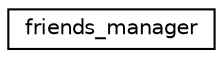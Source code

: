 digraph "Graphical Class Hierarchy"
{
  edge [fontname="Helvetica",fontsize="10",labelfontname="Helvetica",labelfontsize="10"];
  node [fontname="Helvetica",fontsize="10",shape=record];
  rankdir="LR";
  Node0 [label="friends_manager",height=0.2,width=0.4,color="black", fillcolor="white", style="filled",URL="$classfriends__manager.html"];
}

